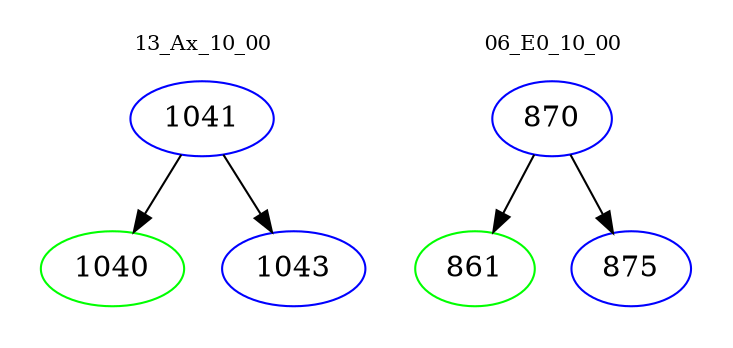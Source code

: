 digraph{
subgraph cluster_0 {
color = white
label = "13_Ax_10_00";
fontsize=10;
T0_1041 [label="1041", color="blue"]
T0_1041 -> T0_1040 [color="black"]
T0_1040 [label="1040", color="green"]
T0_1041 -> T0_1043 [color="black"]
T0_1043 [label="1043", color="blue"]
}
subgraph cluster_1 {
color = white
label = "06_E0_10_00";
fontsize=10;
T1_870 [label="870", color="blue"]
T1_870 -> T1_861 [color="black"]
T1_861 [label="861", color="green"]
T1_870 -> T1_875 [color="black"]
T1_875 [label="875", color="blue"]
}
}
